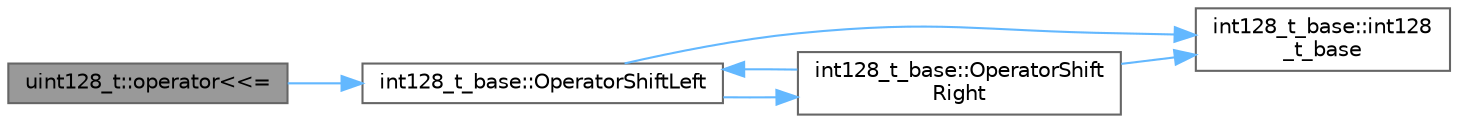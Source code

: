 digraph "uint128_t::operator&lt;&lt;="
{
 // LATEX_PDF_SIZE
  bgcolor="transparent";
  edge [fontname=Helvetica,fontsize=10,labelfontname=Helvetica,labelfontsize=10];
  node [fontname=Helvetica,fontsize=10,shape=box,height=0.2,width=0.4];
  rankdir="LR";
  Node1 [id="Node000001",label="uint128_t::operator\<\<=",height=0.2,width=0.4,color="gray40", fillcolor="grey60", style="filled", fontcolor="black",tooltip=" "];
  Node1 -> Node2 [id="edge6_Node000001_Node000002",color="steelblue1",style="solid",tooltip=" "];
  Node2 [id="Node000002",label="int128_t_base::OperatorShiftLeft",height=0.2,width=0.4,color="grey40", fillcolor="white", style="filled",URL="$structint128__t__base.html#a74f6d2e34ab48833938ef325e1240245",tooltip=" "];
  Node2 -> Node3 [id="edge7_Node000002_Node000003",color="steelblue1",style="solid",tooltip=" "];
  Node3 [id="Node000003",label="int128_t_base::int128\l_t_base",height=0.2,width=0.4,color="grey40", fillcolor="white", style="filled",URL="$structint128__t__base.html#ad1727391125a7d161dd925eff092dbf7",tooltip=" "];
  Node2 -> Node4 [id="edge8_Node000002_Node000004",color="steelblue1",style="solid",tooltip=" "];
  Node4 [id="Node000004",label="int128_t_base::OperatorShift\lRight",height=0.2,width=0.4,color="grey40", fillcolor="white", style="filled",URL="$structint128__t__base.html#afc4eb88dc6d7cdcc11fd0f96d56fdc92",tooltip=" "];
  Node4 -> Node3 [id="edge9_Node000004_Node000003",color="steelblue1",style="solid",tooltip=" "];
  Node4 -> Node2 [id="edge10_Node000004_Node000002",color="steelblue1",style="solid",tooltip=" "];
}
